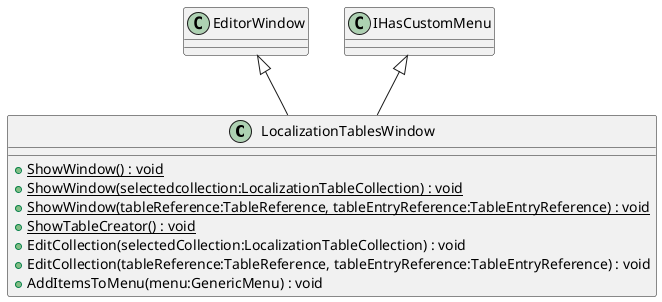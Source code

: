 @startuml
class LocalizationTablesWindow {
    + {static} ShowWindow() : void
    + {static} ShowWindow(selectedcollection:LocalizationTableCollection) : void
    + {static} ShowWindow(tableReference:TableReference, tableEntryReference:TableEntryReference) : void
    + {static} ShowTableCreator() : void
    + EditCollection(selectedCollection:LocalizationTableCollection) : void
    + EditCollection(tableReference:TableReference, tableEntryReference:TableEntryReference) : void
    + AddItemsToMenu(menu:GenericMenu) : void
}
EditorWindow <|-- LocalizationTablesWindow
IHasCustomMenu <|-- LocalizationTablesWindow
@enduml
